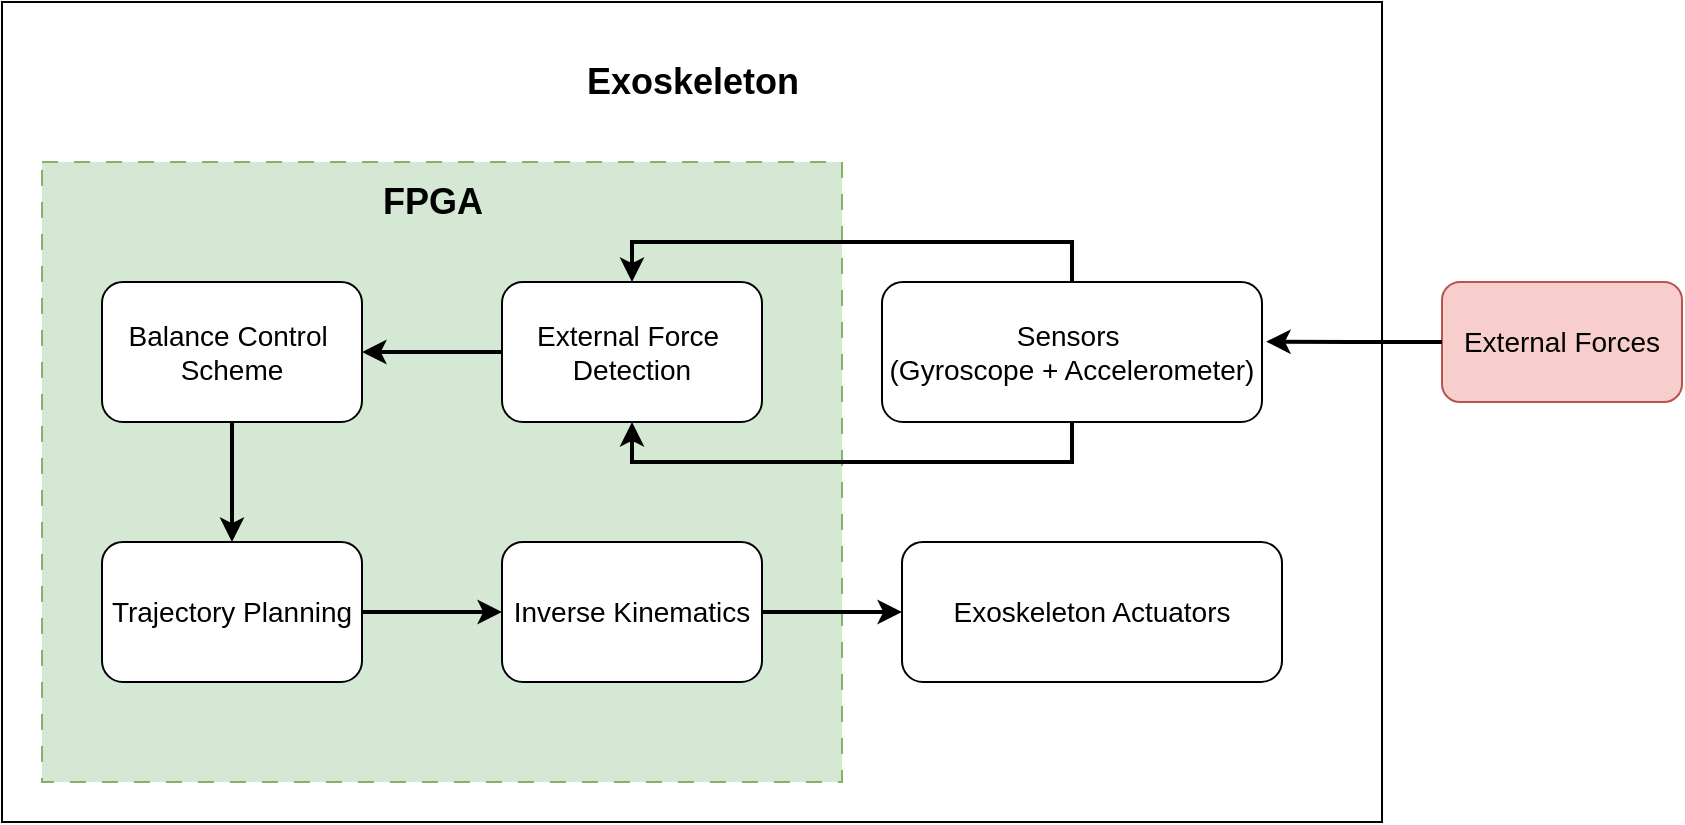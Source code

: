<mxfile version="23.0.1" type="github">
  <diagram name="Страница — 1" id="8SCN1Ihn_4IhThYdpOwd">
    <mxGraphModel dx="3185" dy="1277" grid="1" gridSize="10" guides="1" tooltips="1" connect="1" arrows="1" fold="1" page="1" pageScale="1" pageWidth="827" pageHeight="1169" math="0" shadow="0">
      <root>
        <mxCell id="0" />
        <mxCell id="1" parent="0" />
        <mxCell id="rxjJURD4hpN_z-MKC-1C-5" value="" style="rounded=0;whiteSpace=wrap;html=1;strokeColor=#82b366;fillColor=#d5e8d4;dashed=1;dashPattern=8 8;" vertex="1" parent="1">
          <mxGeometry x="-190" y="270" width="400" height="310" as="geometry" />
        </mxCell>
        <mxCell id="rxjJURD4hpN_z-MKC-1C-7" style="edgeStyle=orthogonalEdgeStyle;rounded=0;orthogonalLoop=1;jettySize=auto;html=1;exitX=0.5;exitY=0;exitDx=0;exitDy=0;entryX=0.5;entryY=0;entryDx=0;entryDy=0;strokeWidth=2;" edge="1" parent="1" source="rxjJURD4hpN_z-MKC-1C-1" target="rxjJURD4hpN_z-MKC-1C-6">
          <mxGeometry relative="1" as="geometry" />
        </mxCell>
        <mxCell id="rxjJURD4hpN_z-MKC-1C-8" style="edgeStyle=orthogonalEdgeStyle;rounded=0;orthogonalLoop=1;jettySize=auto;html=1;exitX=0.5;exitY=1;exitDx=0;exitDy=0;entryX=0.5;entryY=1;entryDx=0;entryDy=0;strokeWidth=2;" edge="1" parent="1" source="rxjJURD4hpN_z-MKC-1C-1" target="rxjJURD4hpN_z-MKC-1C-6">
          <mxGeometry relative="1" as="geometry" />
        </mxCell>
        <mxCell id="rxjJURD4hpN_z-MKC-1C-1" value="&lt;font style=&quot;font-size: 14px;&quot;&gt;Sensors&amp;nbsp;&lt;br&gt;(Gyroscope + Accelerometer)&lt;/font&gt;" style="rounded=1;whiteSpace=wrap;html=1;" vertex="1" parent="1">
          <mxGeometry x="230" y="330" width="190" height="70" as="geometry" />
        </mxCell>
        <mxCell id="rxjJURD4hpN_z-MKC-1C-2" value="&lt;font style=&quot;font-size: 14px;&quot;&gt;External Forces&lt;/font&gt;" style="rounded=1;whiteSpace=wrap;html=1;fillColor=#f8cecc;strokeColor=#b85450;" vertex="1" parent="1">
          <mxGeometry x="510" y="330" width="120" height="60" as="geometry" />
        </mxCell>
        <mxCell id="rxjJURD4hpN_z-MKC-1C-3" style="edgeStyle=orthogonalEdgeStyle;rounded=0;orthogonalLoop=1;jettySize=auto;html=1;entryX=1.011;entryY=0.426;entryDx=0;entryDy=0;entryPerimeter=0;strokeWidth=2;" edge="1" parent="1" source="rxjJURD4hpN_z-MKC-1C-2" target="rxjJURD4hpN_z-MKC-1C-1">
          <mxGeometry relative="1" as="geometry" />
        </mxCell>
        <mxCell id="rxjJURD4hpN_z-MKC-1C-10" style="edgeStyle=orthogonalEdgeStyle;rounded=0;orthogonalLoop=1;jettySize=auto;html=1;exitX=0;exitY=0.5;exitDx=0;exitDy=0;entryX=1;entryY=0.5;entryDx=0;entryDy=0;strokeWidth=2;" edge="1" parent="1" source="rxjJURD4hpN_z-MKC-1C-6" target="rxjJURD4hpN_z-MKC-1C-9">
          <mxGeometry relative="1" as="geometry" />
        </mxCell>
        <mxCell id="rxjJURD4hpN_z-MKC-1C-6" value="&lt;font style=&quot;font-size: 14px;&quot;&gt;External Force&amp;nbsp;&lt;br&gt;Detection&lt;/font&gt;" style="rounded=1;whiteSpace=wrap;html=1;" vertex="1" parent="1">
          <mxGeometry x="40" y="330" width="130" height="70" as="geometry" />
        </mxCell>
        <mxCell id="rxjJURD4hpN_z-MKC-1C-12" style="edgeStyle=orthogonalEdgeStyle;rounded=0;orthogonalLoop=1;jettySize=auto;html=1;exitX=0.5;exitY=1;exitDx=0;exitDy=0;entryX=0.5;entryY=0;entryDx=0;entryDy=0;strokeWidth=2;" edge="1" parent="1" source="rxjJURD4hpN_z-MKC-1C-9" target="rxjJURD4hpN_z-MKC-1C-11">
          <mxGeometry relative="1" as="geometry" />
        </mxCell>
        <mxCell id="rxjJURD4hpN_z-MKC-1C-9" value="&lt;font style=&quot;font-size: 14px;&quot;&gt;Balance Control&amp;nbsp;&lt;br&gt;Scheme&lt;/font&gt;" style="rounded=1;whiteSpace=wrap;html=1;" vertex="1" parent="1">
          <mxGeometry x="-160" y="330" width="130" height="70" as="geometry" />
        </mxCell>
        <mxCell id="rxjJURD4hpN_z-MKC-1C-14" style="edgeStyle=orthogonalEdgeStyle;rounded=0;orthogonalLoop=1;jettySize=auto;html=1;exitX=1;exitY=0.5;exitDx=0;exitDy=0;entryX=0;entryY=0.5;entryDx=0;entryDy=0;strokeWidth=2;" edge="1" parent="1" source="rxjJURD4hpN_z-MKC-1C-11" target="rxjJURD4hpN_z-MKC-1C-13">
          <mxGeometry relative="1" as="geometry" />
        </mxCell>
        <mxCell id="rxjJURD4hpN_z-MKC-1C-11" value="&lt;span style=&quot;font-size: 14px;&quot;&gt;Trajectory Planning&lt;/span&gt;" style="rounded=1;whiteSpace=wrap;html=1;" vertex="1" parent="1">
          <mxGeometry x="-160" y="460" width="130" height="70" as="geometry" />
        </mxCell>
        <mxCell id="rxjJURD4hpN_z-MKC-1C-16" style="edgeStyle=orthogonalEdgeStyle;rounded=0;orthogonalLoop=1;jettySize=auto;html=1;exitX=1;exitY=0.5;exitDx=0;exitDy=0;entryX=0;entryY=0.5;entryDx=0;entryDy=0;strokeWidth=2;" edge="1" parent="1" source="rxjJURD4hpN_z-MKC-1C-13" target="rxjJURD4hpN_z-MKC-1C-15">
          <mxGeometry relative="1" as="geometry" />
        </mxCell>
        <mxCell id="rxjJURD4hpN_z-MKC-1C-13" value="&lt;span style=&quot;font-size: 14px;&quot;&gt;Inverse Kinematics&lt;/span&gt;" style="rounded=1;whiteSpace=wrap;html=1;" vertex="1" parent="1">
          <mxGeometry x="40" y="460" width="130" height="70" as="geometry" />
        </mxCell>
        <mxCell id="rxjJURD4hpN_z-MKC-1C-15" value="&lt;span style=&quot;font-size: 14px;&quot;&gt;Exoskeleton Actuators&lt;/span&gt;" style="rounded=1;whiteSpace=wrap;html=1;" vertex="1" parent="1">
          <mxGeometry x="240" y="460" width="190" height="70" as="geometry" />
        </mxCell>
        <mxCell id="rxjJURD4hpN_z-MKC-1C-18" value="" style="rounded=0;whiteSpace=wrap;html=1;strokeColor=default;fillColor=none;" vertex="1" parent="1">
          <mxGeometry x="-210" y="190" width="690" height="410" as="geometry" />
        </mxCell>
        <mxCell id="rxjJURD4hpN_z-MKC-1C-19" value="&lt;font size=&quot;1&quot; style=&quot;&quot;&gt;&lt;b style=&quot;font-size: 18px;&quot;&gt;FPGA&lt;/b&gt;&lt;/font&gt;" style="text;html=1;align=center;verticalAlign=middle;resizable=0;points=[];autosize=1;strokeColor=none;fillColor=none;" vertex="1" parent="1">
          <mxGeometry x="-30" y="270" width="70" height="40" as="geometry" />
        </mxCell>
        <mxCell id="rxjJURD4hpN_z-MKC-1C-20" value="&lt;font size=&quot;1&quot; style=&quot;&quot;&gt;&lt;b style=&quot;font-size: 18px;&quot;&gt;Exoskeleton&lt;/b&gt;&lt;/font&gt;" style="text;html=1;align=center;verticalAlign=middle;resizable=0;points=[];autosize=1;strokeColor=none;fillColor=none;" vertex="1" parent="1">
          <mxGeometry x="70" y="210" width="130" height="40" as="geometry" />
        </mxCell>
      </root>
    </mxGraphModel>
  </diagram>
</mxfile>
